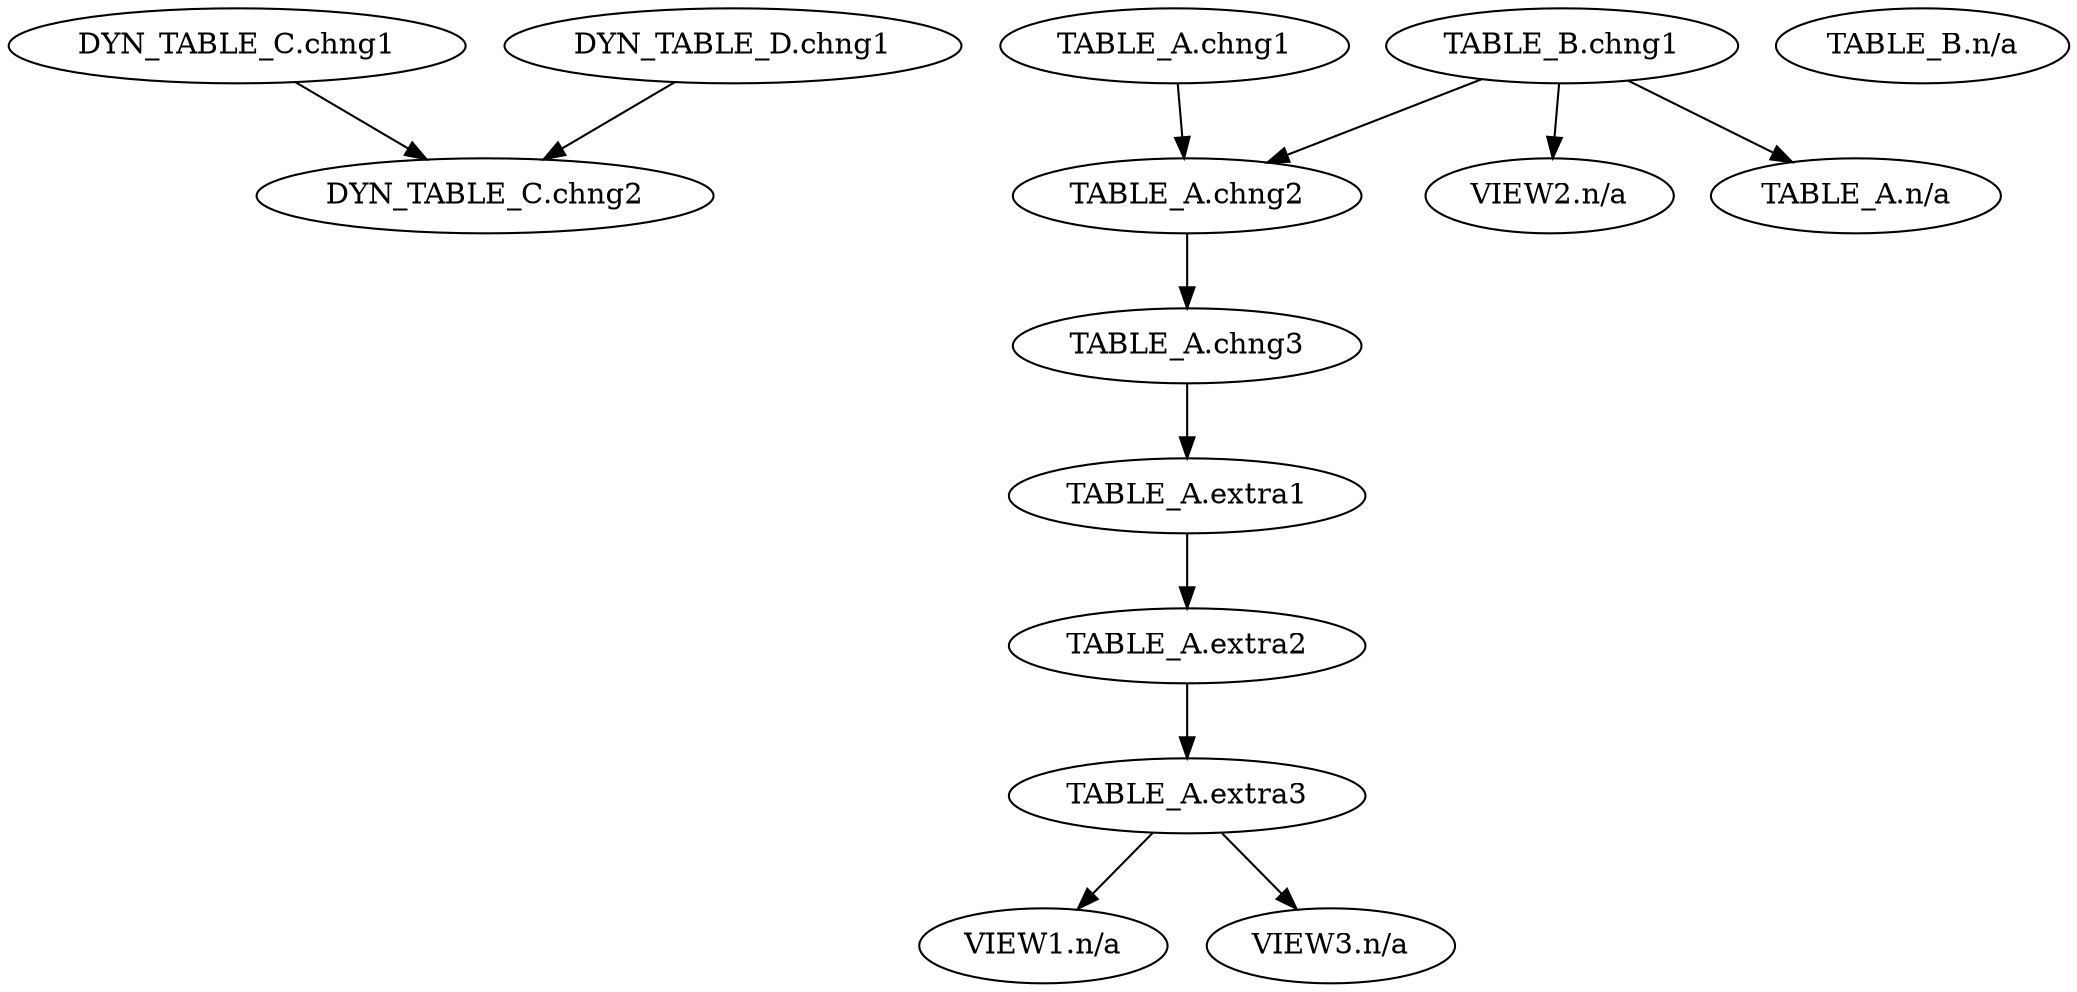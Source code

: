 digraph G {
  1 [ label="DYN_TABLE_C.chng1" ];
  2 [ label="DYN_TABLE_C.chng2" ];
  3 [ label="DYN_TABLE_D.chng1" ];
  4 [ label="TABLE_A.chng1" ];
  5 [ label="TABLE_A.chng2" ];
  6 [ label="TABLE_A.chng3" ];
  7 [ label="TABLE_A.extra1" ];
  8 [ label="TABLE_A.extra2" ];
  9 [ label="TABLE_A.extra3" ];
  10 [ label="TABLE_B.chng1" ];
  11 [ label="VIEW1.n/a" ];
  12 [ label="VIEW2.n/a" ];
  13 [ label="VIEW3.n/a" ];
  14 [ label="TABLE_A.n/a" ];
  15 [ label="TABLE_B.n/a" ];
  3 -> 2;
  10 -> 5;
  9 -> 11;
  10 -> 12;
  9 -> 13;
  10 -> 14;
  1 -> 2;
  4 -> 5;
  5 -> 6;
  6 -> 7;
  7 -> 8;
  8 -> 9;
}

